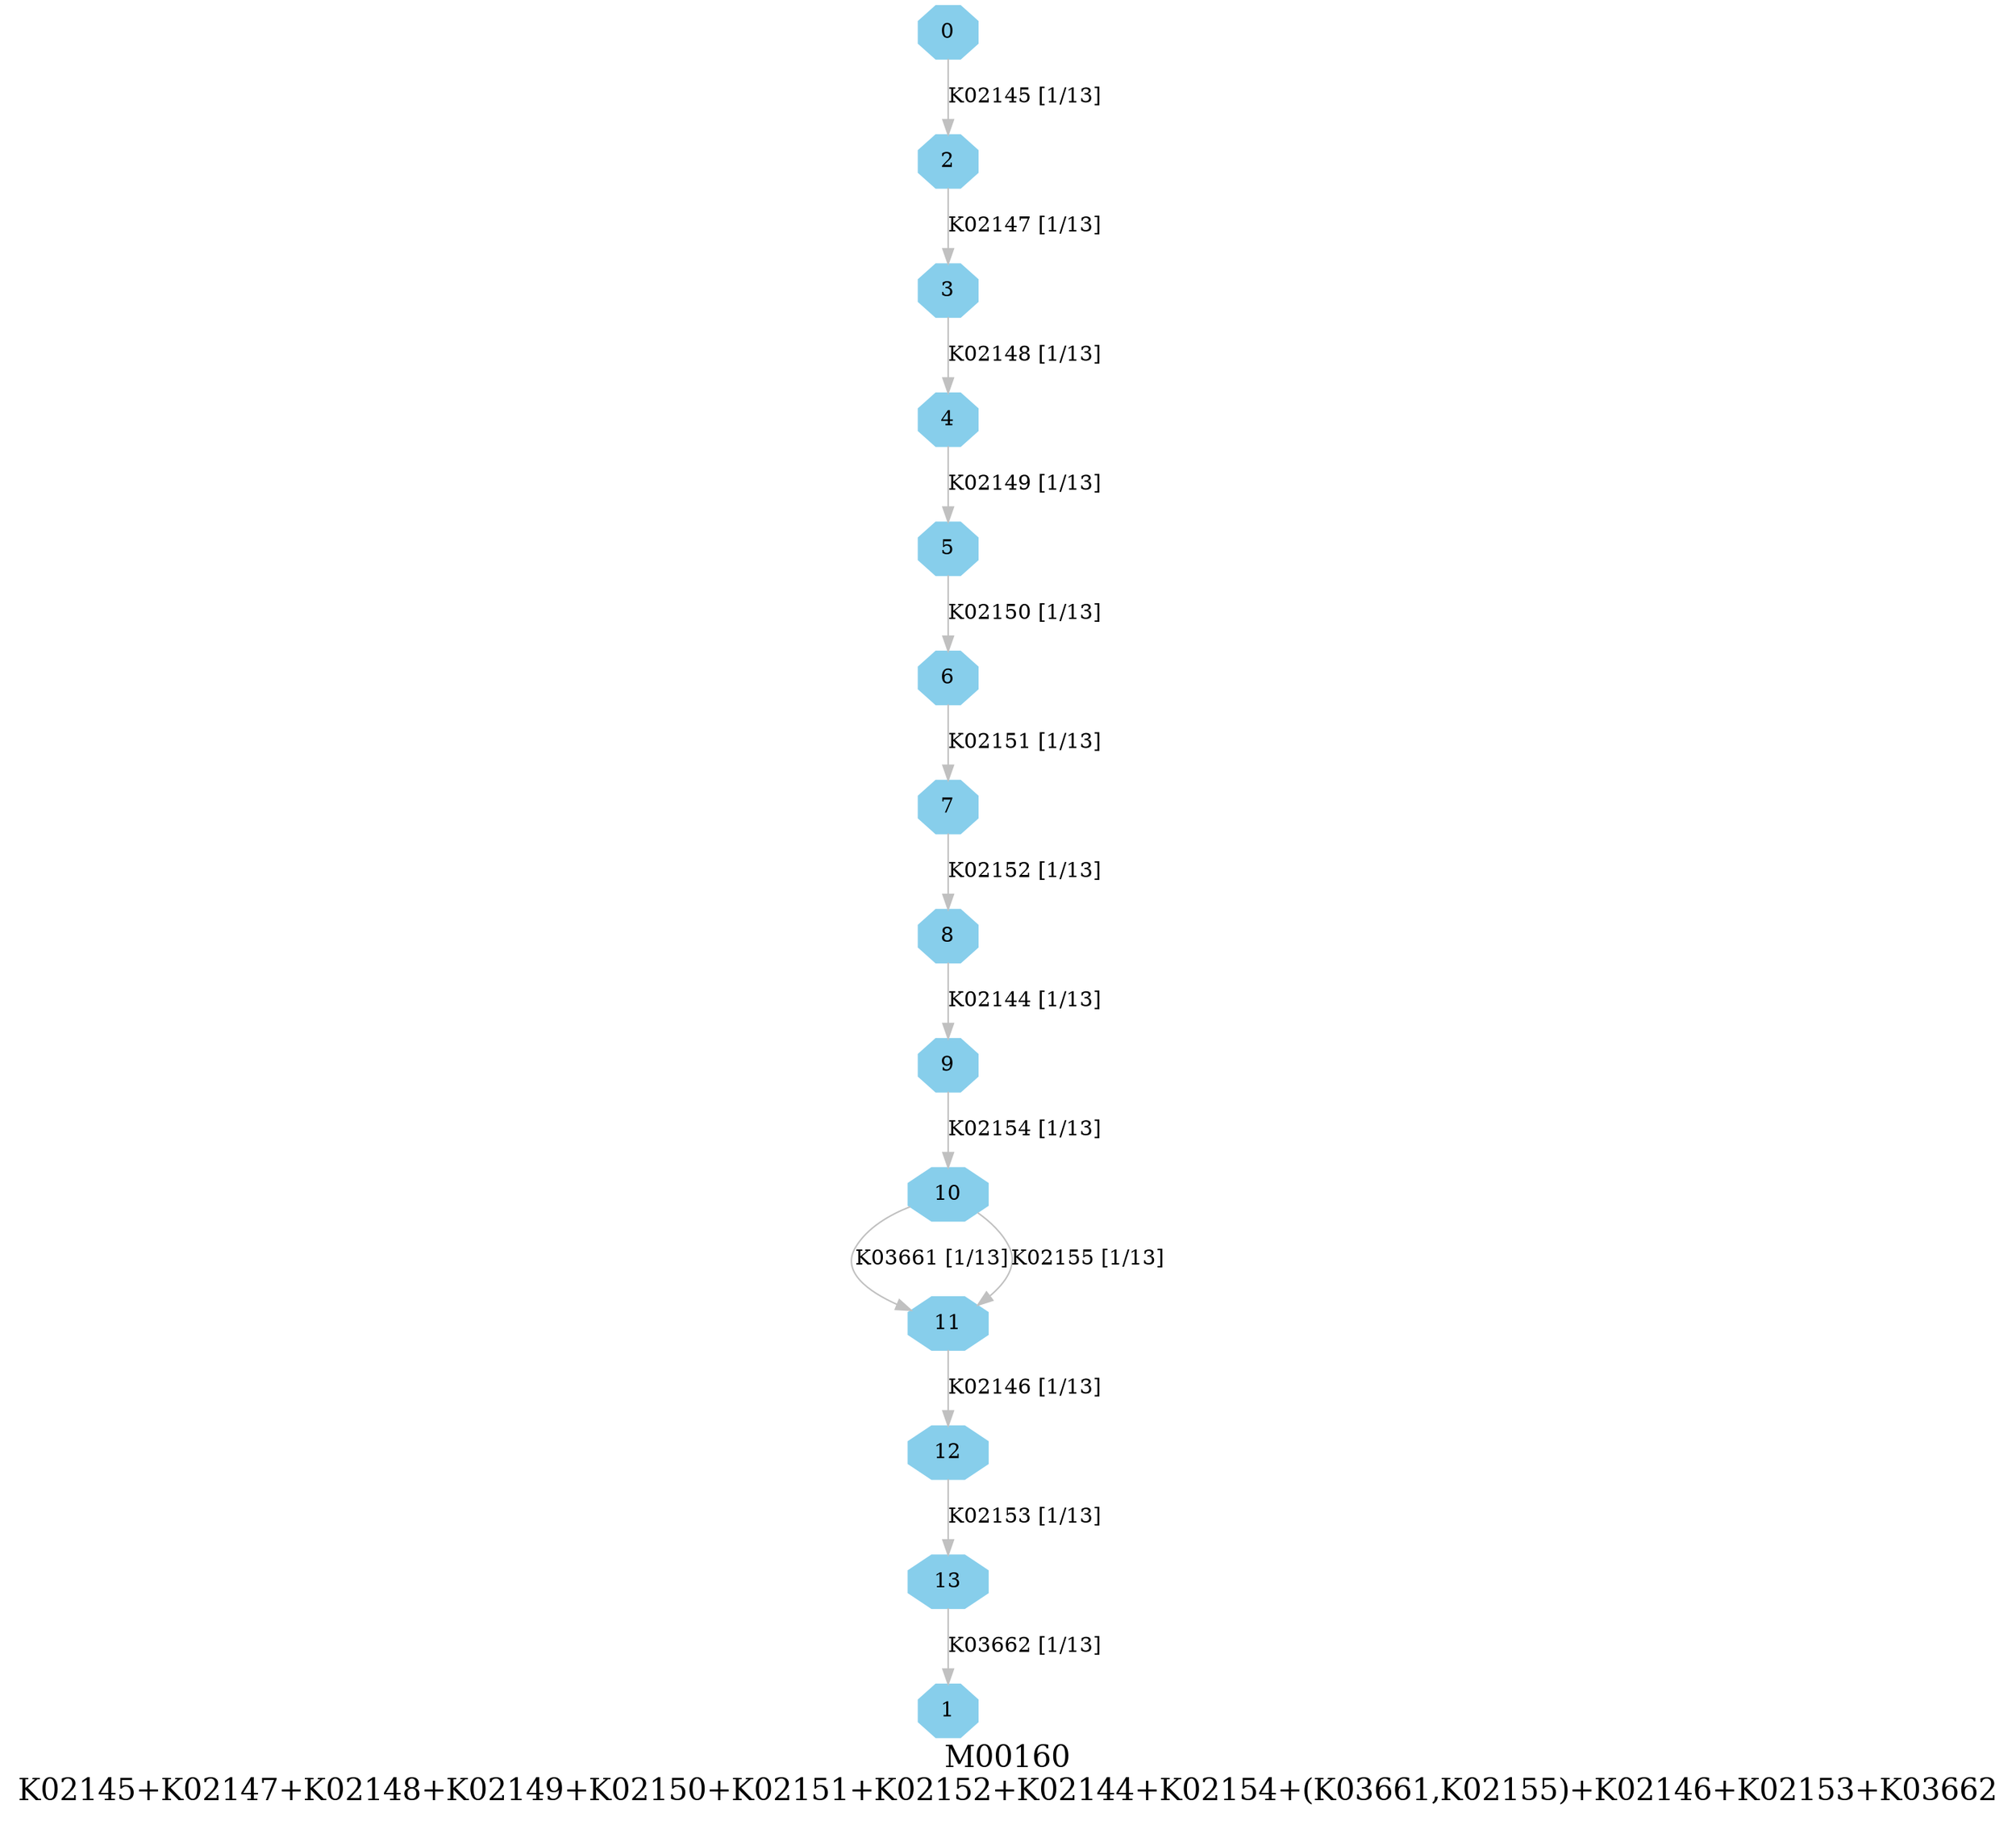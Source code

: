 digraph G {
graph [label="M00160
K02145+K02147+K02148+K02149+K02150+K02151+K02152+K02144+K02154+(K03661,K02155)+K02146+K02153+K03662",fontsize=20];
node [shape=box,style=filled];
edge [len=3,color=grey];
{node [width=.3,height=.3,shape=octagon,style=filled,color=skyblue] 0 1 2 3 4 5 6 7 8 9 10 11 12 13 }
0 -> 2 [label="K02145 [1/13]"];
2 -> 3 [label="K02147 [1/13]"];
3 -> 4 [label="K02148 [1/13]"];
4 -> 5 [label="K02149 [1/13]"];
5 -> 6 [label="K02150 [1/13]"];
6 -> 7 [label="K02151 [1/13]"];
7 -> 8 [label="K02152 [1/13]"];
8 -> 9 [label="K02144 [1/13]"];
9 -> 10 [label="K02154 [1/13]"];
10 -> 11 [label="K03661 [1/13]"];
10 -> 11 [label="K02155 [1/13]"];
11 -> 12 [label="K02146 [1/13]"];
12 -> 13 [label="K02153 [1/13]"];
13 -> 1 [label="K03662 [1/13]"];
}